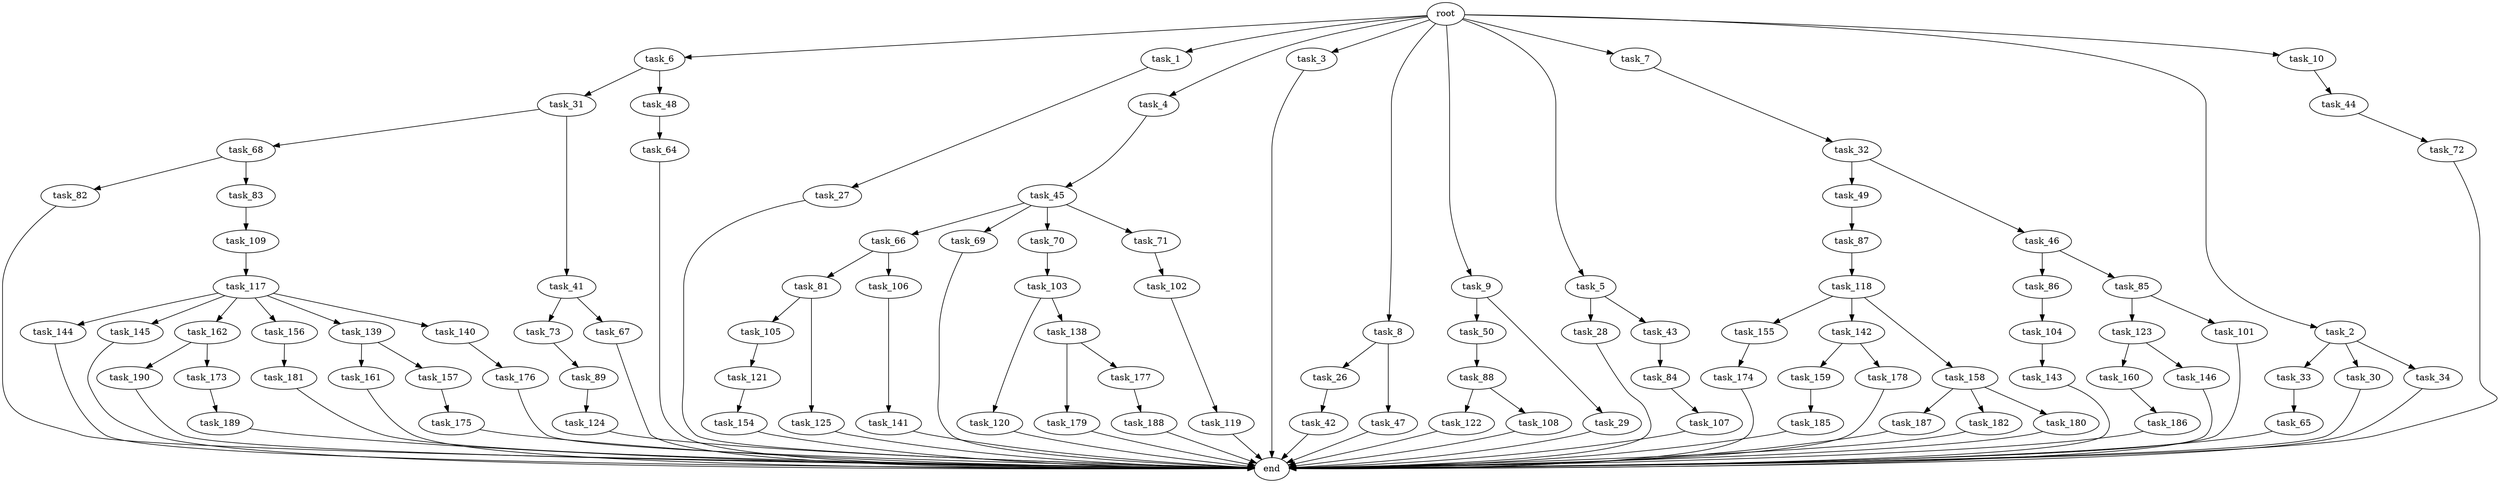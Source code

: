 digraph G {
  task_6 [size="1.024000"];
  task_154 [size="858993459.200000"];
  task_45 [size="77309411.328000"];
  task_187 [size="137438953.472000"];
  task_123 [size="420906795.008000"];
  task_107 [size="34359738.368000"];
  task_66 [size="695784701.952000"];
  task_1 [size="1.024000"];
  task_82 [size="309237645.312000"];
  task_159 [size="549755813.888000"];
  task_68 [size="549755813.888000"];
  task_119 [size="858993459.200000"];
  task_190 [size="309237645.312000"];
  task_65 [size="34359738.368000"];
  task_83 [size="309237645.312000"];
  task_72 [size="77309411.328000"];
  root [size="0.000000"];
  task_178 [size="549755813.888000"];
  task_176 [size="549755813.888000"];
  task_179 [size="420906795.008000"];
  task_144 [size="34359738.368000"];
  task_84 [size="34359738.368000"];
  task_4 [size="1.024000"];
  task_3 [size="1.024000"];
  task_86 [size="214748364.800000"];
  task_189 [size="77309411.328000"];
  task_85 [size="214748364.800000"];
  task_101 [size="420906795.008000"];
  task_182 [size="137438953.472000"];
  task_8 [size="1.024000"];
  task_120 [size="309237645.312000"];
  task_9 [size="1.024000"];
  task_27 [size="77309411.328000"];
  task_109 [size="214748364.800000"];
  task_177 [size="420906795.008000"];
  task_5 [size="1.024000"];
  task_32 [size="420906795.008000"];
  task_161 [size="309237645.312000"];
  task_49 [size="858993459.200000"];
  task_145 [size="34359738.368000"];
  task_44 [size="695784701.952000"];
  task_88 [size="309237645.312000"];
  task_7 [size="1.024000"];
  task_188 [size="214748364.800000"];
  task_181 [size="858993459.200000"];
  task_155 [size="214748364.800000"];
  task_31 [size="858993459.200000"];
  task_186 [size="34359738.368000"];
  task_28 [size="137438953.472000"];
  task_142 [size="214748364.800000"];
  task_173 [size="309237645.312000"];
  task_180 [size="137438953.472000"];
  task_69 [size="695784701.952000"];
  task_121 [size="695784701.952000"];
  task_175 [size="309237645.312000"];
  task_141 [size="695784701.952000"];
  task_162 [size="34359738.368000"];
  task_26 [size="137438953.472000"];
  task_143 [size="214748364.800000"];
  task_2 [size="1.024000"];
  task_73 [size="309237645.312000"];
  task_105 [size="214748364.800000"];
  task_118 [size="34359738.368000"];
  task_42 [size="420906795.008000"];
  task_81 [size="695784701.952000"];
  task_33 [size="858993459.200000"];
  task_87 [size="858993459.200000"];
  task_50 [size="309237645.312000"];
  task_122 [size="214748364.800000"];
  task_43 [size="137438953.472000"];
  task_104 [size="420906795.008000"];
  task_158 [size="214748364.800000"];
  task_160 [size="309237645.312000"];
  task_174 [size="549755813.888000"];
  task_103 [size="420906795.008000"];
  task_70 [size="695784701.952000"];
  task_30 [size="858993459.200000"];
  task_156 [size="34359738.368000"];
  task_67 [size="309237645.312000"];
  task_48 [size="858993459.200000"];
  task_10 [size="1.024000"];
  task_106 [size="695784701.952000"];
  task_185 [size="695784701.952000"];
  task_64 [size="77309411.328000"];
  task_29 [size="309237645.312000"];
  task_102 [size="858993459.200000"];
  task_139 [size="34359738.368000"];
  task_117 [size="34359738.368000"];
  task_47 [size="137438953.472000"];
  task_41 [size="549755813.888000"];
  task_140 [size="34359738.368000"];
  task_108 [size="214748364.800000"];
  end [size="0.000000"];
  task_71 [size="695784701.952000"];
  task_89 [size="34359738.368000"];
  task_46 [size="858993459.200000"];
  task_146 [size="309237645.312000"];
  task_34 [size="858993459.200000"];
  task_124 [size="549755813.888000"];
  task_125 [size="214748364.800000"];
  task_138 [size="309237645.312000"];
  task_157 [size="309237645.312000"];

  task_6 -> task_31 [size="838860800.000000"];
  task_6 -> task_48 [size="838860800.000000"];
  task_154 -> end [size="1.000000"];
  task_45 -> task_66 [size="679477248.000000"];
  task_45 -> task_71 [size="679477248.000000"];
  task_45 -> task_69 [size="679477248.000000"];
  task_45 -> task_70 [size="679477248.000000"];
  task_187 -> end [size="1.000000"];
  task_123 -> task_160 [size="301989888.000000"];
  task_123 -> task_146 [size="301989888.000000"];
  task_107 -> end [size="1.000000"];
  task_66 -> task_81 [size="679477248.000000"];
  task_66 -> task_106 [size="679477248.000000"];
  task_1 -> task_27 [size="75497472.000000"];
  task_82 -> end [size="1.000000"];
  task_159 -> task_185 [size="679477248.000000"];
  task_68 -> task_82 [size="301989888.000000"];
  task_68 -> task_83 [size="301989888.000000"];
  task_119 -> end [size="1.000000"];
  task_190 -> end [size="1.000000"];
  task_65 -> end [size="1.000000"];
  task_83 -> task_109 [size="209715200.000000"];
  task_72 -> end [size="1.000000"];
  root -> task_2 [size="1.000000"];
  root -> task_6 [size="1.000000"];
  root -> task_7 [size="1.000000"];
  root -> task_4 [size="1.000000"];
  root -> task_3 [size="1.000000"];
  root -> task_5 [size="1.000000"];
  root -> task_1 [size="1.000000"];
  root -> task_8 [size="1.000000"];
  root -> task_9 [size="1.000000"];
  root -> task_10 [size="1.000000"];
  task_178 -> end [size="1.000000"];
  task_176 -> end [size="1.000000"];
  task_179 -> end [size="1.000000"];
  task_144 -> end [size="1.000000"];
  task_84 -> task_107 [size="33554432.000000"];
  task_4 -> task_45 [size="75497472.000000"];
  task_3 -> end [size="1.000000"];
  task_86 -> task_104 [size="411041792.000000"];
  task_189 -> end [size="1.000000"];
  task_85 -> task_101 [size="411041792.000000"];
  task_85 -> task_123 [size="411041792.000000"];
  task_101 -> end [size="1.000000"];
  task_182 -> end [size="1.000000"];
  task_8 -> task_26 [size="134217728.000000"];
  task_8 -> task_47 [size="134217728.000000"];
  task_120 -> end [size="1.000000"];
  task_9 -> task_29 [size="301989888.000000"];
  task_9 -> task_50 [size="301989888.000000"];
  task_27 -> end [size="1.000000"];
  task_109 -> task_117 [size="33554432.000000"];
  task_177 -> task_188 [size="209715200.000000"];
  task_5 -> task_43 [size="134217728.000000"];
  task_5 -> task_28 [size="134217728.000000"];
  task_32 -> task_46 [size="838860800.000000"];
  task_32 -> task_49 [size="838860800.000000"];
  task_161 -> end [size="1.000000"];
  task_49 -> task_87 [size="838860800.000000"];
  task_145 -> end [size="1.000000"];
  task_44 -> task_72 [size="75497472.000000"];
  task_88 -> task_108 [size="209715200.000000"];
  task_88 -> task_122 [size="209715200.000000"];
  task_7 -> task_32 [size="411041792.000000"];
  task_188 -> end [size="1.000000"];
  task_181 -> end [size="1.000000"];
  task_155 -> task_174 [size="536870912.000000"];
  task_31 -> task_41 [size="536870912.000000"];
  task_31 -> task_68 [size="536870912.000000"];
  task_186 -> end [size="1.000000"];
  task_28 -> end [size="1.000000"];
  task_142 -> task_178 [size="536870912.000000"];
  task_142 -> task_159 [size="536870912.000000"];
  task_173 -> task_189 [size="75497472.000000"];
  task_180 -> end [size="1.000000"];
  task_69 -> end [size="1.000000"];
  task_121 -> task_154 [size="838860800.000000"];
  task_175 -> end [size="1.000000"];
  task_141 -> end [size="1.000000"];
  task_162 -> task_190 [size="301989888.000000"];
  task_162 -> task_173 [size="301989888.000000"];
  task_26 -> task_42 [size="411041792.000000"];
  task_143 -> end [size="1.000000"];
  task_2 -> task_34 [size="838860800.000000"];
  task_2 -> task_33 [size="838860800.000000"];
  task_2 -> task_30 [size="838860800.000000"];
  task_73 -> task_89 [size="33554432.000000"];
  task_105 -> task_121 [size="679477248.000000"];
  task_118 -> task_142 [size="209715200.000000"];
  task_118 -> task_155 [size="209715200.000000"];
  task_118 -> task_158 [size="209715200.000000"];
  task_42 -> end [size="1.000000"];
  task_81 -> task_105 [size="209715200.000000"];
  task_81 -> task_125 [size="209715200.000000"];
  task_33 -> task_65 [size="33554432.000000"];
  task_87 -> task_118 [size="33554432.000000"];
  task_50 -> task_88 [size="301989888.000000"];
  task_122 -> end [size="1.000000"];
  task_43 -> task_84 [size="33554432.000000"];
  task_104 -> task_143 [size="209715200.000000"];
  task_158 -> task_180 [size="134217728.000000"];
  task_158 -> task_182 [size="134217728.000000"];
  task_158 -> task_187 [size="134217728.000000"];
  task_160 -> task_186 [size="33554432.000000"];
  task_174 -> end [size="1.000000"];
  task_103 -> task_138 [size="301989888.000000"];
  task_103 -> task_120 [size="301989888.000000"];
  task_70 -> task_103 [size="411041792.000000"];
  task_30 -> end [size="1.000000"];
  task_156 -> task_181 [size="838860800.000000"];
  task_67 -> end [size="1.000000"];
  task_48 -> task_64 [size="75497472.000000"];
  task_10 -> task_44 [size="679477248.000000"];
  task_106 -> task_141 [size="679477248.000000"];
  task_185 -> end [size="1.000000"];
  task_64 -> end [size="1.000000"];
  task_29 -> end [size="1.000000"];
  task_102 -> task_119 [size="838860800.000000"];
  task_139 -> task_161 [size="301989888.000000"];
  task_139 -> task_157 [size="301989888.000000"];
  task_117 -> task_156 [size="33554432.000000"];
  task_117 -> task_144 [size="33554432.000000"];
  task_117 -> task_139 [size="33554432.000000"];
  task_117 -> task_145 [size="33554432.000000"];
  task_117 -> task_162 [size="33554432.000000"];
  task_117 -> task_140 [size="33554432.000000"];
  task_47 -> end [size="1.000000"];
  task_41 -> task_67 [size="301989888.000000"];
  task_41 -> task_73 [size="301989888.000000"];
  task_140 -> task_176 [size="536870912.000000"];
  task_108 -> end [size="1.000000"];
  task_71 -> task_102 [size="838860800.000000"];
  task_89 -> task_124 [size="536870912.000000"];
  task_46 -> task_86 [size="209715200.000000"];
  task_46 -> task_85 [size="209715200.000000"];
  task_146 -> end [size="1.000000"];
  task_34 -> end [size="1.000000"];
  task_124 -> end [size="1.000000"];
  task_125 -> end [size="1.000000"];
  task_138 -> task_177 [size="411041792.000000"];
  task_138 -> task_179 [size="411041792.000000"];
  task_157 -> task_175 [size="301989888.000000"];
}
